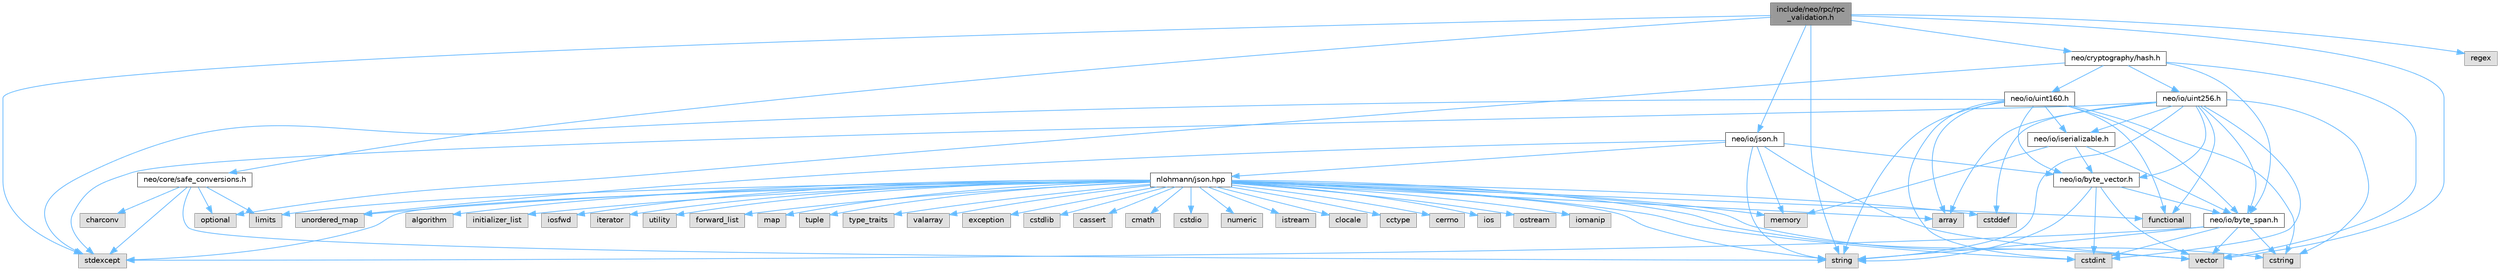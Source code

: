 digraph "include/neo/rpc/rpc_validation.h"
{
 // LATEX_PDF_SIZE
  bgcolor="transparent";
  edge [fontname=Helvetica,fontsize=10,labelfontname=Helvetica,labelfontsize=10];
  node [fontname=Helvetica,fontsize=10,shape=box,height=0.2,width=0.4];
  Node1 [id="Node000001",label="include/neo/rpc/rpc\l_validation.h",height=0.2,width=0.4,color="gray40", fillcolor="grey60", style="filled", fontcolor="black",tooltip=" "];
  Node1 -> Node2 [id="edge89_Node000001_Node000002",color="steelblue1",style="solid",tooltip=" "];
  Node2 [id="Node000002",label="neo/core/safe_conversions.h",height=0.2,width=0.4,color="grey40", fillcolor="white", style="filled",URL="$safe__conversions_8h.html",tooltip=" "];
  Node2 -> Node3 [id="edge90_Node000002_Node000003",color="steelblue1",style="solid",tooltip=" "];
  Node3 [id="Node000003",label="charconv",height=0.2,width=0.4,color="grey60", fillcolor="#E0E0E0", style="filled",tooltip=" "];
  Node2 -> Node4 [id="edge91_Node000002_Node000004",color="steelblue1",style="solid",tooltip=" "];
  Node4 [id="Node000004",label="limits",height=0.2,width=0.4,color="grey60", fillcolor="#E0E0E0", style="filled",tooltip=" "];
  Node2 -> Node5 [id="edge92_Node000002_Node000005",color="steelblue1",style="solid",tooltip=" "];
  Node5 [id="Node000005",label="optional",height=0.2,width=0.4,color="grey60", fillcolor="#E0E0E0", style="filled",tooltip=" "];
  Node2 -> Node6 [id="edge93_Node000002_Node000006",color="steelblue1",style="solid",tooltip=" "];
  Node6 [id="Node000006",label="stdexcept",height=0.2,width=0.4,color="grey60", fillcolor="#E0E0E0", style="filled",tooltip=" "];
  Node2 -> Node7 [id="edge94_Node000002_Node000007",color="steelblue1",style="solid",tooltip=" "];
  Node7 [id="Node000007",label="string",height=0.2,width=0.4,color="grey60", fillcolor="#E0E0E0", style="filled",tooltip=" "];
  Node1 -> Node8 [id="edge95_Node000001_Node000008",color="steelblue1",style="solid",tooltip=" "];
  Node8 [id="Node000008",label="neo/cryptography/hash.h",height=0.2,width=0.4,color="grey40", fillcolor="white", style="filled",URL="$hash_8h.html",tooltip=" "];
  Node8 -> Node9 [id="edge96_Node000008_Node000009",color="steelblue1",style="solid",tooltip=" "];
  Node9 [id="Node000009",label="neo/io/byte_span.h",height=0.2,width=0.4,color="grey40", fillcolor="white", style="filled",URL="$io_2byte__span_8h.html",tooltip=" "];
  Node9 -> Node10 [id="edge97_Node000009_Node000010",color="steelblue1",style="solid",tooltip=" "];
  Node10 [id="Node000010",label="cstdint",height=0.2,width=0.4,color="grey60", fillcolor="#E0E0E0", style="filled",tooltip=" "];
  Node9 -> Node11 [id="edge98_Node000009_Node000011",color="steelblue1",style="solid",tooltip=" "];
  Node11 [id="Node000011",label="cstring",height=0.2,width=0.4,color="grey60", fillcolor="#E0E0E0", style="filled",tooltip=" "];
  Node9 -> Node6 [id="edge99_Node000009_Node000006",color="steelblue1",style="solid",tooltip=" "];
  Node9 -> Node7 [id="edge100_Node000009_Node000007",color="steelblue1",style="solid",tooltip=" "];
  Node9 -> Node12 [id="edge101_Node000009_Node000012",color="steelblue1",style="solid",tooltip=" "];
  Node12 [id="Node000012",label="vector",height=0.2,width=0.4,color="grey60", fillcolor="#E0E0E0", style="filled",tooltip=" "];
  Node8 -> Node13 [id="edge102_Node000008_Node000013",color="steelblue1",style="solid",tooltip=" "];
  Node13 [id="Node000013",label="neo/io/uint160.h",height=0.2,width=0.4,color="grey40", fillcolor="white", style="filled",URL="$uint160_8h.html",tooltip=" "];
  Node13 -> Node9 [id="edge103_Node000013_Node000009",color="steelblue1",style="solid",tooltip=" "];
  Node13 -> Node14 [id="edge104_Node000013_Node000014",color="steelblue1",style="solid",tooltip=" "];
  Node14 [id="Node000014",label="neo/io/byte_vector.h",height=0.2,width=0.4,color="grey40", fillcolor="white", style="filled",URL="$io_2byte__vector_8h.html",tooltip=" "];
  Node14 -> Node9 [id="edge105_Node000014_Node000009",color="steelblue1",style="solid",tooltip=" "];
  Node14 -> Node10 [id="edge106_Node000014_Node000010",color="steelblue1",style="solid",tooltip=" "];
  Node14 -> Node7 [id="edge107_Node000014_Node000007",color="steelblue1",style="solid",tooltip=" "];
  Node14 -> Node12 [id="edge108_Node000014_Node000012",color="steelblue1",style="solid",tooltip=" "];
  Node13 -> Node15 [id="edge109_Node000013_Node000015",color="steelblue1",style="solid",tooltip=" "];
  Node15 [id="Node000015",label="neo/io/iserializable.h",height=0.2,width=0.4,color="grey40", fillcolor="white", style="filled",URL="$iserializable_8h.html",tooltip=" "];
  Node15 -> Node9 [id="edge110_Node000015_Node000009",color="steelblue1",style="solid",tooltip=" "];
  Node15 -> Node14 [id="edge111_Node000015_Node000014",color="steelblue1",style="solid",tooltip=" "];
  Node15 -> Node16 [id="edge112_Node000015_Node000016",color="steelblue1",style="solid",tooltip=" "];
  Node16 [id="Node000016",label="memory",height=0.2,width=0.4,color="grey60", fillcolor="#E0E0E0", style="filled",tooltip=" "];
  Node13 -> Node17 [id="edge113_Node000013_Node000017",color="steelblue1",style="solid",tooltip=" "];
  Node17 [id="Node000017",label="array",height=0.2,width=0.4,color="grey60", fillcolor="#E0E0E0", style="filled",tooltip=" "];
  Node13 -> Node10 [id="edge114_Node000013_Node000010",color="steelblue1",style="solid",tooltip=" "];
  Node13 -> Node11 [id="edge115_Node000013_Node000011",color="steelblue1",style="solid",tooltip=" "];
  Node13 -> Node18 [id="edge116_Node000013_Node000018",color="steelblue1",style="solid",tooltip=" "];
  Node18 [id="Node000018",label="functional",height=0.2,width=0.4,color="grey60", fillcolor="#E0E0E0", style="filled",tooltip=" "];
  Node13 -> Node6 [id="edge117_Node000013_Node000006",color="steelblue1",style="solid",tooltip=" "];
  Node13 -> Node7 [id="edge118_Node000013_Node000007",color="steelblue1",style="solid",tooltip=" "];
  Node8 -> Node19 [id="edge119_Node000008_Node000019",color="steelblue1",style="solid",tooltip=" "];
  Node19 [id="Node000019",label="neo/io/uint256.h",height=0.2,width=0.4,color="grey40", fillcolor="white", style="filled",URL="$uint256_8h.html",tooltip=" "];
  Node19 -> Node9 [id="edge120_Node000019_Node000009",color="steelblue1",style="solid",tooltip=" "];
  Node19 -> Node14 [id="edge121_Node000019_Node000014",color="steelblue1",style="solid",tooltip=" "];
  Node19 -> Node15 [id="edge122_Node000019_Node000015",color="steelblue1",style="solid",tooltip=" "];
  Node19 -> Node17 [id="edge123_Node000019_Node000017",color="steelblue1",style="solid",tooltip=" "];
  Node19 -> Node20 [id="edge124_Node000019_Node000020",color="steelblue1",style="solid",tooltip=" "];
  Node20 [id="Node000020",label="cstddef",height=0.2,width=0.4,color="grey60", fillcolor="#E0E0E0", style="filled",tooltip=" "];
  Node19 -> Node10 [id="edge125_Node000019_Node000010",color="steelblue1",style="solid",tooltip=" "];
  Node19 -> Node11 [id="edge126_Node000019_Node000011",color="steelblue1",style="solid",tooltip=" "];
  Node19 -> Node18 [id="edge127_Node000019_Node000018",color="steelblue1",style="solid",tooltip=" "];
  Node19 -> Node6 [id="edge128_Node000019_Node000006",color="steelblue1",style="solid",tooltip=" "];
  Node19 -> Node7 [id="edge129_Node000019_Node000007",color="steelblue1",style="solid",tooltip=" "];
  Node8 -> Node5 [id="edge130_Node000008_Node000005",color="steelblue1",style="solid",tooltip=" "];
  Node8 -> Node12 [id="edge131_Node000008_Node000012",color="steelblue1",style="solid",tooltip=" "];
  Node1 -> Node21 [id="edge132_Node000001_Node000021",color="steelblue1",style="solid",tooltip=" "];
  Node21 [id="Node000021",label="neo/io/json.h",height=0.2,width=0.4,color="grey40", fillcolor="white", style="filled",URL="$io_2json_8h.html",tooltip=" "];
  Node21 -> Node14 [id="edge133_Node000021_Node000014",color="steelblue1",style="solid",tooltip=" "];
  Node21 -> Node16 [id="edge134_Node000021_Node000016",color="steelblue1",style="solid",tooltip=" "];
  Node21 -> Node22 [id="edge135_Node000021_Node000022",color="steelblue1",style="solid",tooltip=" "];
  Node22 [id="Node000022",label="nlohmann/json.hpp",height=0.2,width=0.4,color="grey40", fillcolor="white", style="filled",URL="$json_8hpp.html",tooltip=" "];
  Node22 -> Node23 [id="edge136_Node000022_Node000023",color="steelblue1",style="solid",tooltip=" "];
  Node23 [id="Node000023",label="algorithm",height=0.2,width=0.4,color="grey60", fillcolor="#E0E0E0", style="filled",tooltip=" "];
  Node22 -> Node20 [id="edge137_Node000022_Node000020",color="steelblue1",style="solid",tooltip=" "];
  Node22 -> Node18 [id="edge138_Node000022_Node000018",color="steelblue1",style="solid",tooltip=" "];
  Node22 -> Node24 [id="edge139_Node000022_Node000024",color="steelblue1",style="solid",tooltip=" "];
  Node24 [id="Node000024",label="initializer_list",height=0.2,width=0.4,color="grey60", fillcolor="#E0E0E0", style="filled",tooltip=" "];
  Node22 -> Node25 [id="edge140_Node000022_Node000025",color="steelblue1",style="solid",tooltip=" "];
  Node25 [id="Node000025",label="iosfwd",height=0.2,width=0.4,color="grey60", fillcolor="#E0E0E0", style="filled",tooltip=" "];
  Node22 -> Node26 [id="edge141_Node000022_Node000026",color="steelblue1",style="solid",tooltip=" "];
  Node26 [id="Node000026",label="iterator",height=0.2,width=0.4,color="grey60", fillcolor="#E0E0E0", style="filled",tooltip=" "];
  Node22 -> Node16 [id="edge142_Node000022_Node000016",color="steelblue1",style="solid",tooltip=" "];
  Node22 -> Node7 [id="edge143_Node000022_Node000007",color="steelblue1",style="solid",tooltip=" "];
  Node22 -> Node27 [id="edge144_Node000022_Node000027",color="steelblue1",style="solid",tooltip=" "];
  Node27 [id="Node000027",label="utility",height=0.2,width=0.4,color="grey60", fillcolor="#E0E0E0", style="filled",tooltip=" "];
  Node22 -> Node12 [id="edge145_Node000022_Node000012",color="steelblue1",style="solid",tooltip=" "];
  Node22 -> Node17 [id="edge146_Node000022_Node000017",color="steelblue1",style="solid",tooltip=" "];
  Node22 -> Node28 [id="edge147_Node000022_Node000028",color="steelblue1",style="solid",tooltip=" "];
  Node28 [id="Node000028",label="forward_list",height=0.2,width=0.4,color="grey60", fillcolor="#E0E0E0", style="filled",tooltip=" "];
  Node22 -> Node29 [id="edge148_Node000022_Node000029",color="steelblue1",style="solid",tooltip=" "];
  Node29 [id="Node000029",label="map",height=0.2,width=0.4,color="grey60", fillcolor="#E0E0E0", style="filled",tooltip=" "];
  Node22 -> Node30 [id="edge149_Node000022_Node000030",color="steelblue1",style="solid",tooltip=" "];
  Node30 [id="Node000030",label="tuple",height=0.2,width=0.4,color="grey60", fillcolor="#E0E0E0", style="filled",tooltip=" "];
  Node22 -> Node31 [id="edge150_Node000022_Node000031",color="steelblue1",style="solid",tooltip=" "];
  Node31 [id="Node000031",label="type_traits",height=0.2,width=0.4,color="grey60", fillcolor="#E0E0E0", style="filled",tooltip=" "];
  Node22 -> Node32 [id="edge151_Node000022_Node000032",color="steelblue1",style="solid",tooltip=" "];
  Node32 [id="Node000032",label="unordered_map",height=0.2,width=0.4,color="grey60", fillcolor="#E0E0E0", style="filled",tooltip=" "];
  Node22 -> Node33 [id="edge152_Node000022_Node000033",color="steelblue1",style="solid",tooltip=" "];
  Node33 [id="Node000033",label="valarray",height=0.2,width=0.4,color="grey60", fillcolor="#E0E0E0", style="filled",tooltip=" "];
  Node22 -> Node34 [id="edge153_Node000022_Node000034",color="steelblue1",style="solid",tooltip=" "];
  Node34 [id="Node000034",label="exception",height=0.2,width=0.4,color="grey60", fillcolor="#E0E0E0", style="filled",tooltip=" "];
  Node22 -> Node6 [id="edge154_Node000022_Node000006",color="steelblue1",style="solid",tooltip=" "];
  Node22 -> Node10 [id="edge155_Node000022_Node000010",color="steelblue1",style="solid",tooltip=" "];
  Node22 -> Node35 [id="edge156_Node000022_Node000035",color="steelblue1",style="solid",tooltip=" "];
  Node35 [id="Node000035",label="cstdlib",height=0.2,width=0.4,color="grey60", fillcolor="#E0E0E0", style="filled",tooltip=" "];
  Node22 -> Node36 [id="edge157_Node000022_Node000036",color="steelblue1",style="solid",tooltip=" "];
  Node36 [id="Node000036",label="cassert",height=0.2,width=0.4,color="grey60", fillcolor="#E0E0E0", style="filled",tooltip=" "];
  Node22 -> Node4 [id="edge158_Node000022_Node000004",color="steelblue1",style="solid",tooltip=" "];
  Node22 -> Node11 [id="edge159_Node000022_Node000011",color="steelblue1",style="solid",tooltip=" "];
  Node22 -> Node37 [id="edge160_Node000022_Node000037",color="steelblue1",style="solid",tooltip=" "];
  Node37 [id="Node000037",label="cmath",height=0.2,width=0.4,color="grey60", fillcolor="#E0E0E0", style="filled",tooltip=" "];
  Node22 -> Node38 [id="edge161_Node000022_Node000038",color="steelblue1",style="solid",tooltip=" "];
  Node38 [id="Node000038",label="cstdio",height=0.2,width=0.4,color="grey60", fillcolor="#E0E0E0", style="filled",tooltip=" "];
  Node22 -> Node39 [id="edge162_Node000022_Node000039",color="steelblue1",style="solid",tooltip=" "];
  Node39 [id="Node000039",label="numeric",height=0.2,width=0.4,color="grey60", fillcolor="#E0E0E0", style="filled",tooltip=" "];
  Node22 -> Node40 [id="edge163_Node000022_Node000040",color="steelblue1",style="solid",tooltip=" "];
  Node40 [id="Node000040",label="istream",height=0.2,width=0.4,color="grey60", fillcolor="#E0E0E0", style="filled",tooltip=" "];
  Node22 -> Node41 [id="edge164_Node000022_Node000041",color="steelblue1",style="solid",tooltip=" "];
  Node41 [id="Node000041",label="clocale",height=0.2,width=0.4,color="grey60", fillcolor="#E0E0E0", style="filled",tooltip=" "];
  Node22 -> Node42 [id="edge165_Node000022_Node000042",color="steelblue1",style="solid",tooltip=" "];
  Node42 [id="Node000042",label="cctype",height=0.2,width=0.4,color="grey60", fillcolor="#E0E0E0", style="filled",tooltip=" "];
  Node22 -> Node43 [id="edge166_Node000022_Node000043",color="steelblue1",style="solid",tooltip=" "];
  Node43 [id="Node000043",label="cerrno",height=0.2,width=0.4,color="grey60", fillcolor="#E0E0E0", style="filled",tooltip=" "];
  Node22 -> Node44 [id="edge167_Node000022_Node000044",color="steelblue1",style="solid",tooltip=" "];
  Node44 [id="Node000044",label="ios",height=0.2,width=0.4,color="grey60", fillcolor="#E0E0E0", style="filled",tooltip=" "];
  Node22 -> Node45 [id="edge168_Node000022_Node000045",color="steelblue1",style="solid",tooltip=" "];
  Node45 [id="Node000045",label="ostream",height=0.2,width=0.4,color="grey60", fillcolor="#E0E0E0", style="filled",tooltip=" "];
  Node22 -> Node46 [id="edge169_Node000022_Node000046",color="steelblue1",style="solid",tooltip=" "];
  Node46 [id="Node000046",label="iomanip",height=0.2,width=0.4,color="grey60", fillcolor="#E0E0E0", style="filled",tooltip=" "];
  Node21 -> Node7 [id="edge170_Node000021_Node000007",color="steelblue1",style="solid",tooltip=" "];
  Node21 -> Node32 [id="edge171_Node000021_Node000032",color="steelblue1",style="solid",tooltip=" "];
  Node21 -> Node12 [id="edge172_Node000021_Node000012",color="steelblue1",style="solid",tooltip=" "];
  Node1 -> Node47 [id="edge173_Node000001_Node000047",color="steelblue1",style="solid",tooltip=" "];
  Node47 [id="Node000047",label="regex",height=0.2,width=0.4,color="grey60", fillcolor="#E0E0E0", style="filled",tooltip=" "];
  Node1 -> Node6 [id="edge174_Node000001_Node000006",color="steelblue1",style="solid",tooltip=" "];
  Node1 -> Node7 [id="edge175_Node000001_Node000007",color="steelblue1",style="solid",tooltip=" "];
  Node1 -> Node12 [id="edge176_Node000001_Node000012",color="steelblue1",style="solid",tooltip=" "];
}
